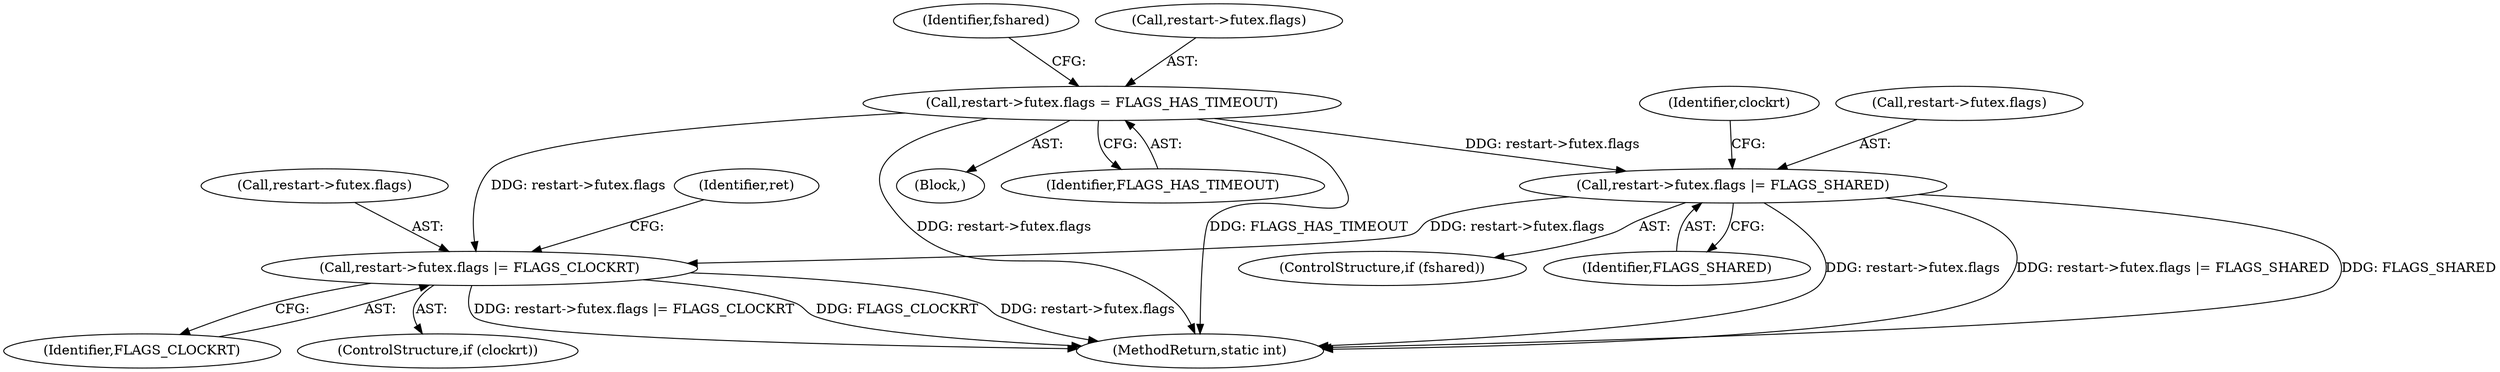 digraph "0_linux_7ada876a8703f23befbb20a7465a702ee39b1704@pointer" {
"1000280" [label="(Call,restart->futex.flags = FLAGS_HAS_TIMEOUT)"];
"1000289" [label="(Call,restart->futex.flags |= FLAGS_SHARED)"];
"1000298" [label="(Call,restart->futex.flags |= FLAGS_CLOCKRT)"];
"1000306" [label="(Identifier,ret)"];
"1000289" [label="(Call,restart->futex.flags |= FLAGS_SHARED)"];
"1000298" [label="(Call,restart->futex.flags |= FLAGS_CLOCKRT)"];
"1000304" [label="(Identifier,FLAGS_CLOCKRT)"];
"1000280" [label="(Call,restart->futex.flags = FLAGS_HAS_TIMEOUT)"];
"1000297" [label="(Identifier,clockrt)"];
"1000287" [label="(ControlStructure,if (fshared))"];
"1000111" [label="(Block,)"];
"1000288" [label="(Identifier,fshared)"];
"1000299" [label="(Call,restart->futex.flags)"];
"1000290" [label="(Call,restart->futex.flags)"];
"1000281" [label="(Call,restart->futex.flags)"];
"1000332" [label="(MethodReturn,static int)"];
"1000295" [label="(Identifier,FLAGS_SHARED)"];
"1000286" [label="(Identifier,FLAGS_HAS_TIMEOUT)"];
"1000296" [label="(ControlStructure,if (clockrt))"];
"1000280" -> "1000111"  [label="AST: "];
"1000280" -> "1000286"  [label="CFG: "];
"1000281" -> "1000280"  [label="AST: "];
"1000286" -> "1000280"  [label="AST: "];
"1000288" -> "1000280"  [label="CFG: "];
"1000280" -> "1000332"  [label="DDG: FLAGS_HAS_TIMEOUT"];
"1000280" -> "1000332"  [label="DDG: restart->futex.flags"];
"1000280" -> "1000289"  [label="DDG: restart->futex.flags"];
"1000280" -> "1000298"  [label="DDG: restart->futex.flags"];
"1000289" -> "1000287"  [label="AST: "];
"1000289" -> "1000295"  [label="CFG: "];
"1000290" -> "1000289"  [label="AST: "];
"1000295" -> "1000289"  [label="AST: "];
"1000297" -> "1000289"  [label="CFG: "];
"1000289" -> "1000332"  [label="DDG: restart->futex.flags"];
"1000289" -> "1000332"  [label="DDG: restart->futex.flags |= FLAGS_SHARED"];
"1000289" -> "1000332"  [label="DDG: FLAGS_SHARED"];
"1000289" -> "1000298"  [label="DDG: restart->futex.flags"];
"1000298" -> "1000296"  [label="AST: "];
"1000298" -> "1000304"  [label="CFG: "];
"1000299" -> "1000298"  [label="AST: "];
"1000304" -> "1000298"  [label="AST: "];
"1000306" -> "1000298"  [label="CFG: "];
"1000298" -> "1000332"  [label="DDG: restart->futex.flags |= FLAGS_CLOCKRT"];
"1000298" -> "1000332"  [label="DDG: FLAGS_CLOCKRT"];
"1000298" -> "1000332"  [label="DDG: restart->futex.flags"];
}
